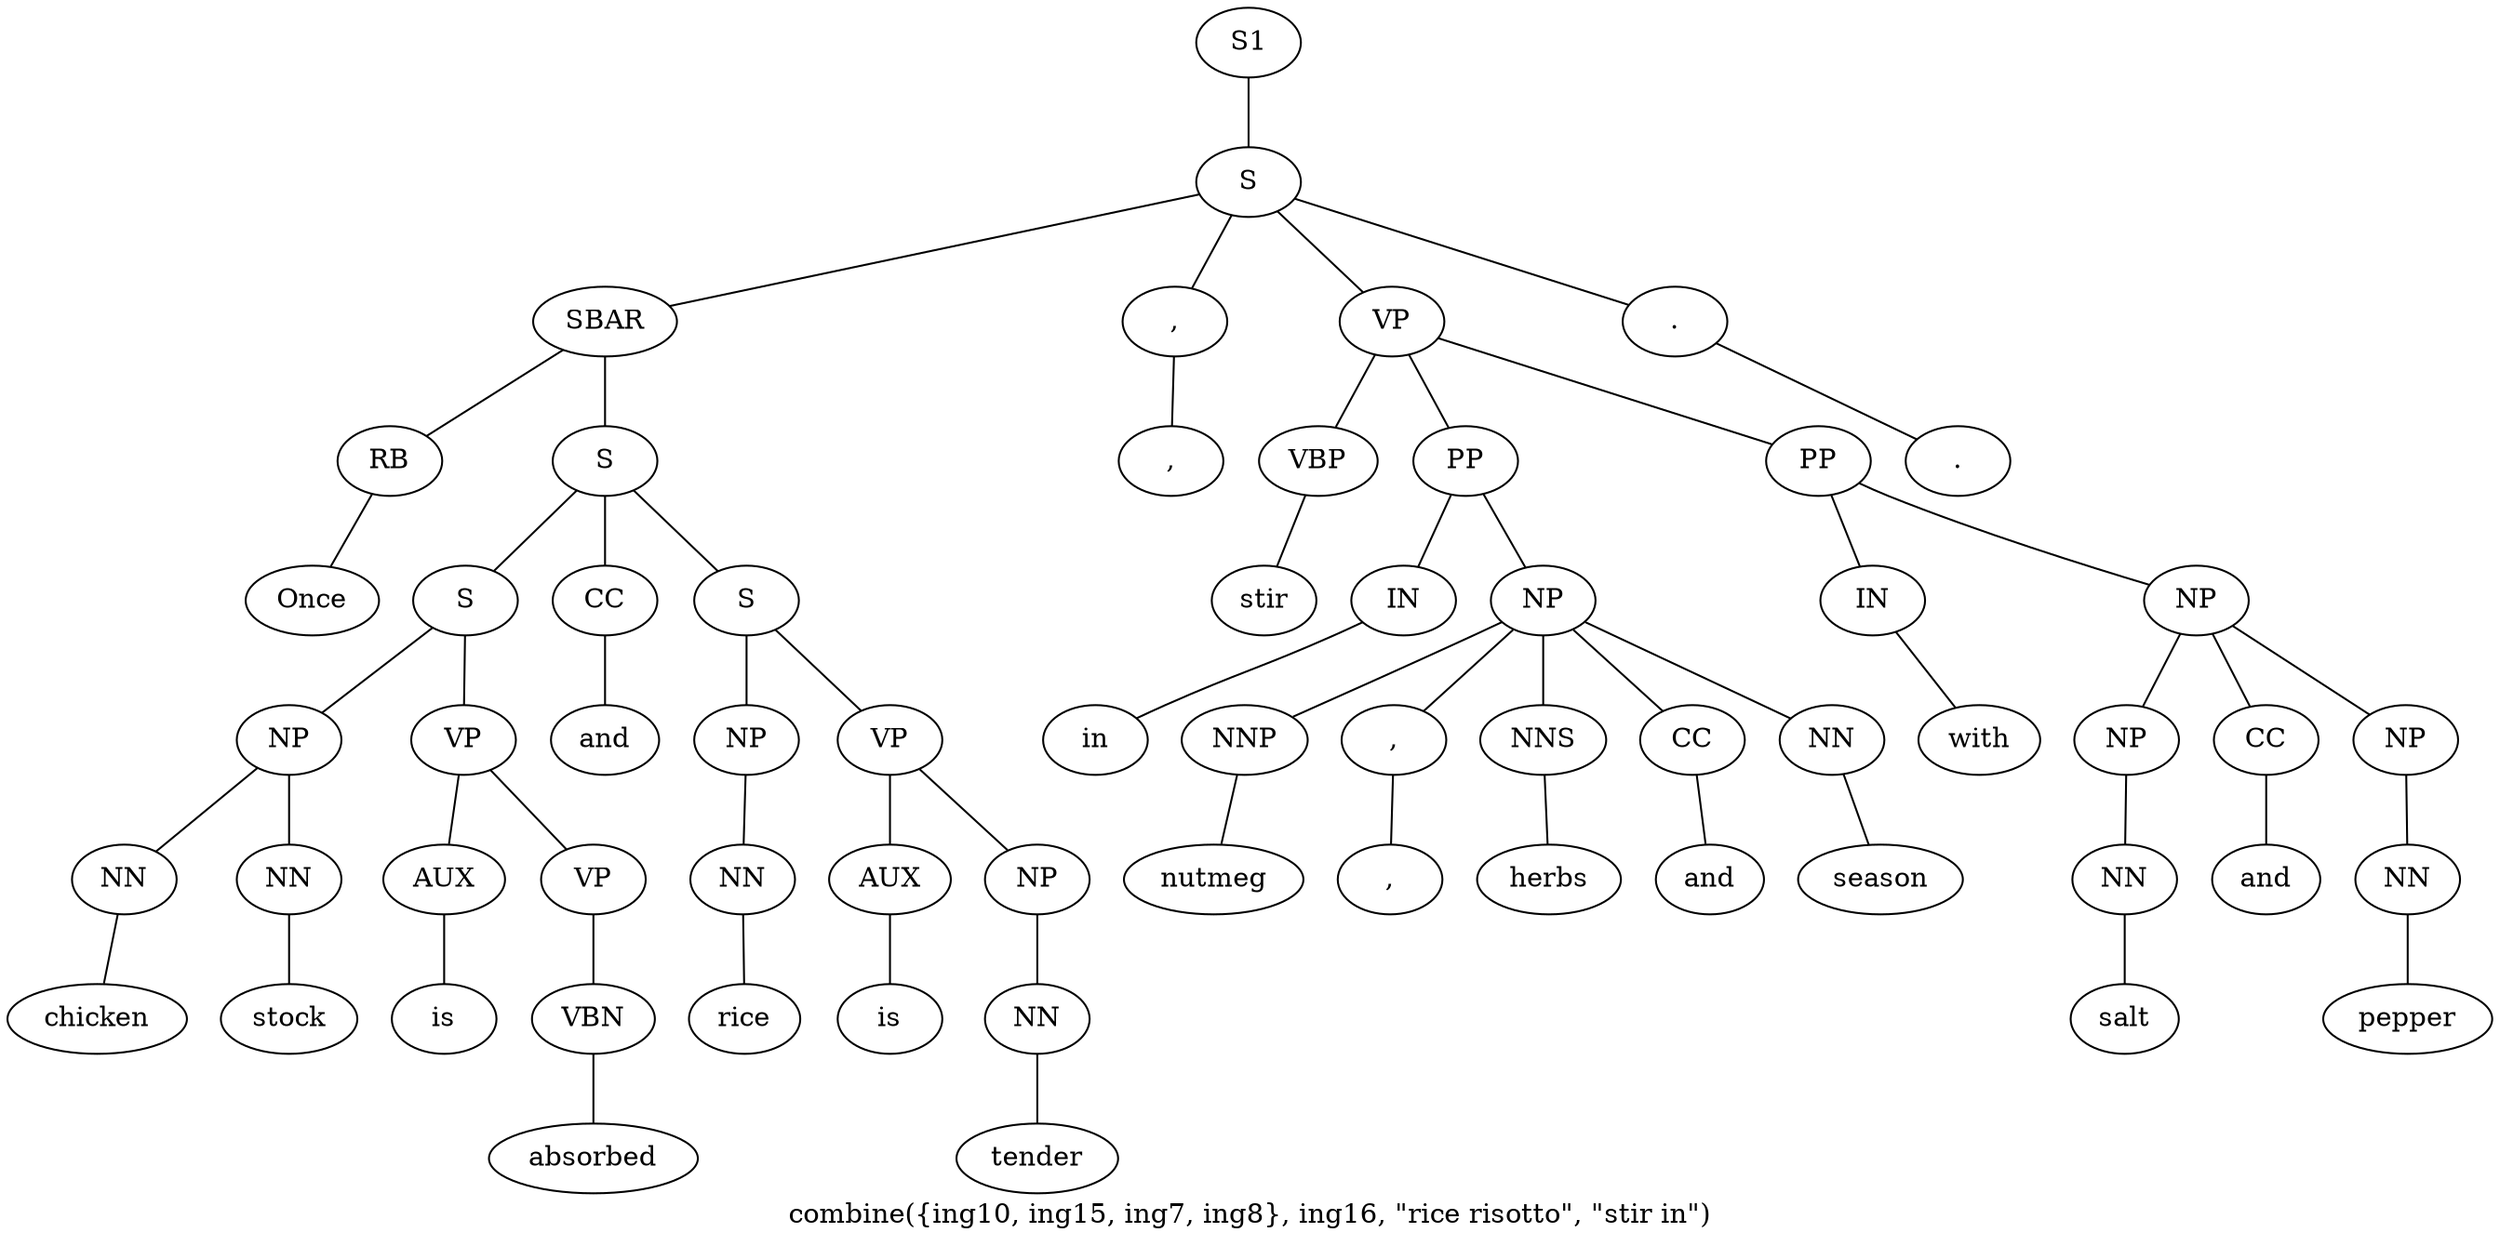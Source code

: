 graph SyntaxGraph {
	label = "combine({ing10, ing15, ing7, ing8}, ing16, \"rice risotto\", \"stir in\")";
	Node0 [label="S1"];
	Node1 [label="S"];
	Node2 [label="SBAR"];
	Node3 [label="RB"];
	Node4 [label="Once"];
	Node5 [label="S"];
	Node6 [label="S"];
	Node7 [label="NP"];
	Node8 [label="NN"];
	Node9 [label="chicken"];
	Node10 [label="NN"];
	Node11 [label="stock"];
	Node12 [label="VP"];
	Node13 [label="AUX"];
	Node14 [label="is"];
	Node15 [label="VP"];
	Node16 [label="VBN"];
	Node17 [label="absorbed"];
	Node18 [label="CC"];
	Node19 [label="and"];
	Node20 [label="S"];
	Node21 [label="NP"];
	Node22 [label="NN"];
	Node23 [label="rice"];
	Node24 [label="VP"];
	Node25 [label="AUX"];
	Node26 [label="is"];
	Node27 [label="NP"];
	Node28 [label="NN"];
	Node29 [label="tender"];
	Node30 [label=","];
	Node31 [label=","];
	Node32 [label="VP"];
	Node33 [label="VBP"];
	Node34 [label="stir"];
	Node35 [label="PP"];
	Node36 [label="IN"];
	Node37 [label="in"];
	Node38 [label="NP"];
	Node39 [label="NNP"];
	Node40 [label="nutmeg"];
	Node41 [label=","];
	Node42 [label=","];
	Node43 [label="NNS"];
	Node44 [label="herbs"];
	Node45 [label="CC"];
	Node46 [label="and"];
	Node47 [label="NN"];
	Node48 [label="season"];
	Node49 [label="PP"];
	Node50 [label="IN"];
	Node51 [label="with"];
	Node52 [label="NP"];
	Node53 [label="NP"];
	Node54 [label="NN"];
	Node55 [label="salt"];
	Node56 [label="CC"];
	Node57 [label="and"];
	Node58 [label="NP"];
	Node59 [label="NN"];
	Node60 [label="pepper"];
	Node61 [label="."];
	Node62 [label="."];

	Node0 -- Node1;
	Node1 -- Node2;
	Node1 -- Node30;
	Node1 -- Node32;
	Node1 -- Node61;
	Node2 -- Node3;
	Node2 -- Node5;
	Node3 -- Node4;
	Node5 -- Node6;
	Node5 -- Node18;
	Node5 -- Node20;
	Node6 -- Node7;
	Node6 -- Node12;
	Node7 -- Node8;
	Node7 -- Node10;
	Node8 -- Node9;
	Node10 -- Node11;
	Node12 -- Node13;
	Node12 -- Node15;
	Node13 -- Node14;
	Node15 -- Node16;
	Node16 -- Node17;
	Node18 -- Node19;
	Node20 -- Node21;
	Node20 -- Node24;
	Node21 -- Node22;
	Node22 -- Node23;
	Node24 -- Node25;
	Node24 -- Node27;
	Node25 -- Node26;
	Node27 -- Node28;
	Node28 -- Node29;
	Node30 -- Node31;
	Node32 -- Node33;
	Node32 -- Node35;
	Node32 -- Node49;
	Node33 -- Node34;
	Node35 -- Node36;
	Node35 -- Node38;
	Node36 -- Node37;
	Node38 -- Node39;
	Node38 -- Node41;
	Node38 -- Node43;
	Node38 -- Node45;
	Node38 -- Node47;
	Node39 -- Node40;
	Node41 -- Node42;
	Node43 -- Node44;
	Node45 -- Node46;
	Node47 -- Node48;
	Node49 -- Node50;
	Node49 -- Node52;
	Node50 -- Node51;
	Node52 -- Node53;
	Node52 -- Node56;
	Node52 -- Node58;
	Node53 -- Node54;
	Node54 -- Node55;
	Node56 -- Node57;
	Node58 -- Node59;
	Node59 -- Node60;
	Node61 -- Node62;
}